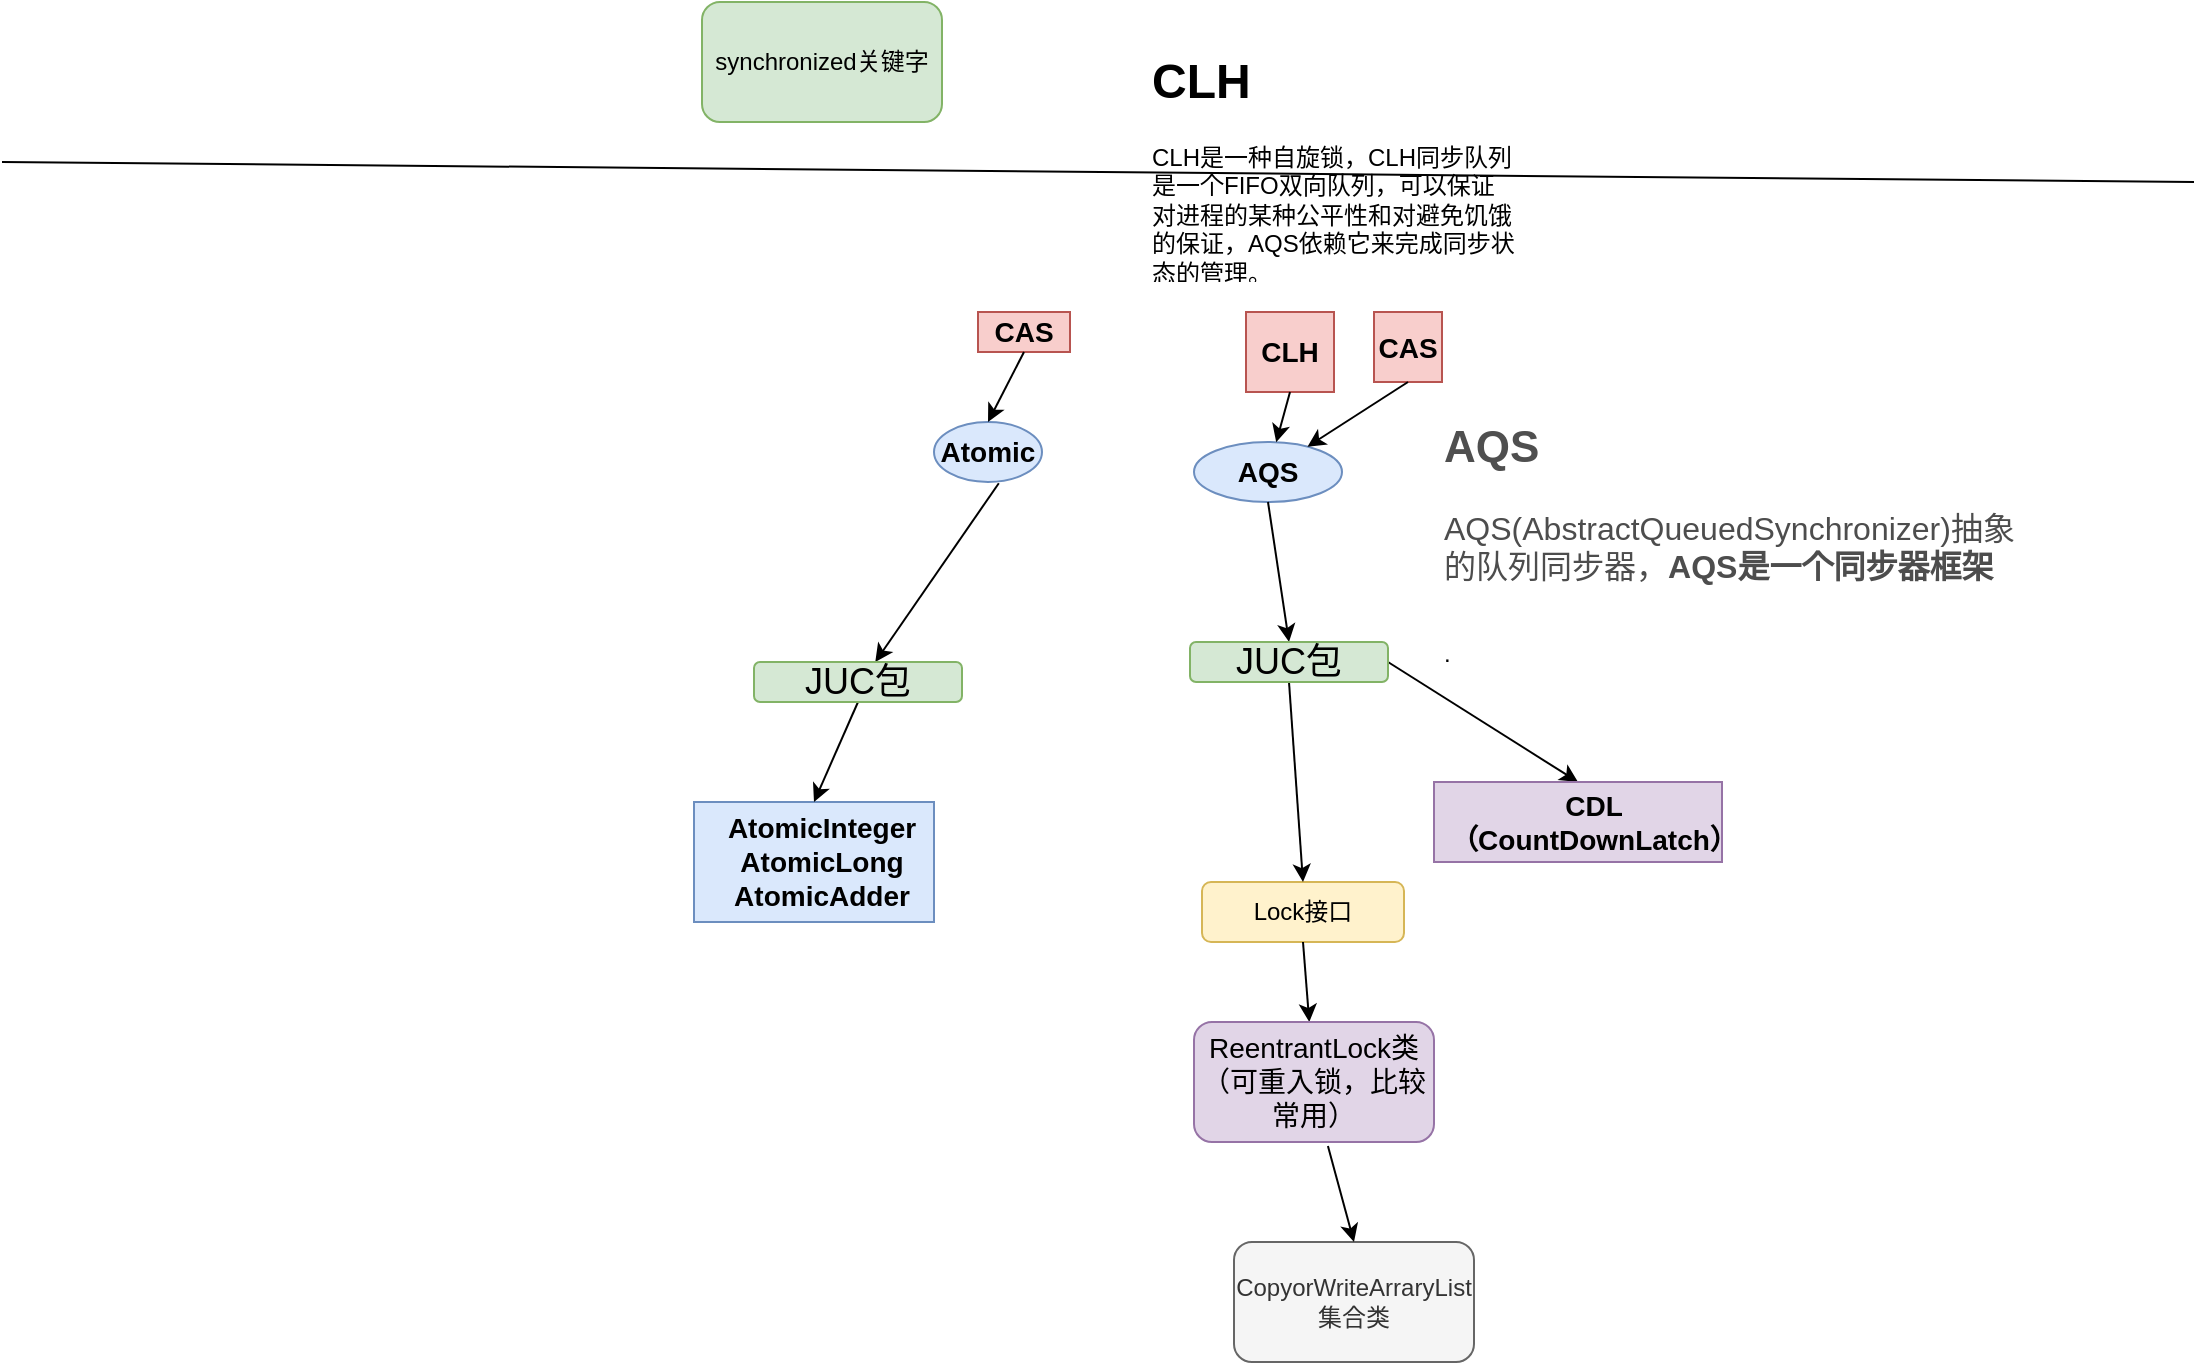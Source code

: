 <mxfile version="15.1.1" type="github">
  <diagram id="JoCSE96qot43j6E-1zWP" name="Page-1">
    <mxGraphModel dx="1609" dy="706" grid="1" gridSize="10" guides="1" tooltips="1" connect="1" arrows="1" fold="1" page="1" pageScale="1" pageWidth="827" pageHeight="1169" math="0" shadow="0">
      <root>
        <mxCell id="0" />
        <mxCell id="1" parent="0" />
        <mxCell id="6xLL_J0pHFJ2ji9zmRiA-2" value="Lock接口" style="rounded=1;whiteSpace=wrap;html=1;fillColor=#fff2cc;strokeColor=#d6b656;" parent="1" vertex="1">
          <mxGeometry x="370" y="570" width="101" height="30" as="geometry" />
        </mxCell>
        <mxCell id="6xLL_J0pHFJ2ji9zmRiA-3" value="" style="endArrow=classic;html=1;entryX=0.5;entryY=0;entryDx=0;entryDy=0;exitX=0.5;exitY=1;exitDx=0;exitDy=0;" parent="1" target="6xLL_J0pHFJ2ji9zmRiA-2" edge="1" source="BuMpBr-N4-D95elIBIf--2">
          <mxGeometry width="50" height="50" relative="1" as="geometry">
            <mxPoint x="336" y="490" as="sourcePoint" />
            <mxPoint x="456" y="430" as="targetPoint" />
          </mxGeometry>
        </mxCell>
        <mxCell id="6xLL_J0pHFJ2ji9zmRiA-4" value="CopyorWriteArraryList集合类" style="rounded=1;whiteSpace=wrap;html=1;fillColor=#f5f5f5;strokeColor=#666666;fontColor=#333333;" parent="1" vertex="1">
          <mxGeometry x="386" y="750" width="120" height="60" as="geometry" />
        </mxCell>
        <mxCell id="6xLL_J0pHFJ2ji9zmRiA-5" value="" style="endArrow=classic;html=1;entryX=0.5;entryY=0;entryDx=0;entryDy=0;exitX=0.558;exitY=1.033;exitDx=0;exitDy=0;exitPerimeter=0;" parent="1" source="6xLL_J0pHFJ2ji9zmRiA-8" target="6xLL_J0pHFJ2ji9zmRiA-4" edge="1">
          <mxGeometry width="50" height="50" relative="1" as="geometry">
            <mxPoint x="426" y="390" as="sourcePoint" />
            <mxPoint x="456" y="420" as="targetPoint" />
          </mxGeometry>
        </mxCell>
        <mxCell id="6xLL_J0pHFJ2ji9zmRiA-6" value="synchronized关键字" style="rounded=1;whiteSpace=wrap;html=1;fillColor=#d5e8d4;strokeColor=#82b366;" parent="1" vertex="1">
          <mxGeometry x="120" y="130" width="120" height="60" as="geometry" />
        </mxCell>
        <mxCell id="6xLL_J0pHFJ2ji9zmRiA-7" value="" style="endArrow=classic;html=1;exitX=0.5;exitY=1;exitDx=0;exitDy=0;" parent="1" source="6xLL_J0pHFJ2ji9zmRiA-2" target="6xLL_J0pHFJ2ji9zmRiA-8" edge="1">
          <mxGeometry width="50" height="50" relative="1" as="geometry">
            <mxPoint x="406" y="670" as="sourcePoint" />
            <mxPoint x="286" y="670" as="targetPoint" />
          </mxGeometry>
        </mxCell>
        <mxCell id="6xLL_J0pHFJ2ji9zmRiA-8" value="&lt;font style=&quot;font-size: 14px&quot;&gt;ReentrantLock类（可重入锁，比较常用）&lt;/font&gt;" style="rounded=1;whiteSpace=wrap;html=1;fillColor=#e1d5e7;strokeColor=#9673a6;" parent="1" vertex="1">
          <mxGeometry x="366" y="640" width="120" height="60" as="geometry" />
        </mxCell>
        <mxCell id="6xLL_J0pHFJ2ji9zmRiA-9" value="" style="endArrow=none;html=1;" parent="1" edge="1">
          <mxGeometry width="50" height="50" relative="1" as="geometry">
            <mxPoint x="-230" y="210" as="sourcePoint" />
            <mxPoint x="866" y="220" as="targetPoint" />
          </mxGeometry>
        </mxCell>
        <mxCell id="6xLL_J0pHFJ2ji9zmRiA-11" value="&lt;font style=&quot;font-size: 14px&quot;&gt;&lt;b&gt;Atomic&lt;/b&gt;&lt;/font&gt;" style="ellipse;whiteSpace=wrap;html=1;fillColor=#dae8fc;strokeColor=#6c8ebf;" parent="1" vertex="1">
          <mxGeometry x="236" y="340" width="54" height="30" as="geometry" />
        </mxCell>
        <mxCell id="6xLL_J0pHFJ2ji9zmRiA-13" value="&lt;font style=&quot;font-size: 14px&quot;&gt;&lt;b&gt;AQS&lt;/b&gt;&lt;/font&gt;" style="ellipse;whiteSpace=wrap;html=1;fillColor=#dae8fc;strokeColor=#6c8ebf;" parent="1" vertex="1">
          <mxGeometry x="366" y="350" width="74" height="30" as="geometry" />
        </mxCell>
        <mxCell id="6xLL_J0pHFJ2ji9zmRiA-15" value="&lt;font style=&quot;font-size: 14px&quot;&gt;&lt;b&gt;CAS&lt;/b&gt;&lt;/font&gt;" style="rounded=0;whiteSpace=wrap;html=1;fillColor=#f8cecc;strokeColor=#b85450;" parent="1" vertex="1">
          <mxGeometry x="258" y="285" width="46" height="20" as="geometry" />
        </mxCell>
        <mxCell id="6xLL_J0pHFJ2ji9zmRiA-17" value="&lt;font style=&quot;font-size: 14px&quot;&gt;&lt;b&gt;CLH&lt;/b&gt;&lt;/font&gt;" style="rounded=0;whiteSpace=wrap;html=1;fillColor=#f8cecc;strokeColor=#b85450;" parent="1" vertex="1">
          <mxGeometry x="392" y="285" width="44" height="40" as="geometry" />
        </mxCell>
        <mxCell id="6xLL_J0pHFJ2ji9zmRiA-19" value="" style="endArrow=classic;html=1;exitX=0.5;exitY=1;exitDx=0;exitDy=0;entryX=0.5;entryY=0;entryDx=0;entryDy=0;" parent="1" source="6xLL_J0pHFJ2ji9zmRiA-15" target="6xLL_J0pHFJ2ji9zmRiA-11" edge="1">
          <mxGeometry width="50" height="50" relative="1" as="geometry">
            <mxPoint x="486" y="560" as="sourcePoint" />
            <mxPoint x="536" y="510" as="targetPoint" />
          </mxGeometry>
        </mxCell>
        <mxCell id="6xLL_J0pHFJ2ji9zmRiA-20" value="" style="endArrow=classic;html=1;exitX=0.5;exitY=1;exitDx=0;exitDy=0;" parent="1" source="6xLL_J0pHFJ2ji9zmRiA-17" target="6xLL_J0pHFJ2ji9zmRiA-13" edge="1">
          <mxGeometry width="50" height="50" relative="1" as="geometry">
            <mxPoint x="486" y="560" as="sourcePoint" />
            <mxPoint x="536" y="510" as="targetPoint" />
          </mxGeometry>
        </mxCell>
        <mxCell id="6xLL_J0pHFJ2ji9zmRiA-21" value="" style="endArrow=classic;html=1;exitX=0.6;exitY=1.02;exitDx=0;exitDy=0;exitPerimeter=0;entryX=0.583;entryY=0;entryDx=0;entryDy=0;entryPerimeter=0;" parent="1" source="6xLL_J0pHFJ2ji9zmRiA-11" target="BuMpBr-N4-D95elIBIf--1" edge="1">
          <mxGeometry width="50" height="50" relative="1" as="geometry">
            <mxPoint x="486" y="560" as="sourcePoint" />
            <mxPoint x="183" y="428.98" as="targetPoint" />
          </mxGeometry>
        </mxCell>
        <mxCell id="6xLL_J0pHFJ2ji9zmRiA-22" value="" style="endArrow=classic;html=1;exitX=0.5;exitY=1;exitDx=0;exitDy=0;entryX=0.5;entryY=0;entryDx=0;entryDy=0;" parent="1" source="6xLL_J0pHFJ2ji9zmRiA-13" target="BuMpBr-N4-D95elIBIf--2" edge="1">
          <mxGeometry width="50" height="50" relative="1" as="geometry">
            <mxPoint x="486" y="560" as="sourcePoint" />
            <mxPoint x="352.96" y="431.98" as="targetPoint" />
          </mxGeometry>
        </mxCell>
        <mxCell id="6xLL_J0pHFJ2ji9zmRiA-24" value="" style="endArrow=classic;html=1;exitX=1;exitY=0.5;exitDx=0;exitDy=0;entryX=0.5;entryY=0;entryDx=0;entryDy=0;" parent="1" source="BuMpBr-N4-D95elIBIf--2" target="6xLL_J0pHFJ2ji9zmRiA-25" edge="1">
          <mxGeometry width="50" height="50" relative="1" as="geometry">
            <mxPoint x="476" y="490" as="sourcePoint" />
            <mxPoint x="426" y="460" as="targetPoint" />
          </mxGeometry>
        </mxCell>
        <mxCell id="6xLL_J0pHFJ2ji9zmRiA-25" value="" style="rounded=0;whiteSpace=wrap;html=1;fillColor=#e1d5e7;strokeColor=#9673a6;" parent="1" vertex="1">
          <mxGeometry x="486" y="520" width="144" height="40" as="geometry" />
        </mxCell>
        <mxCell id="6xLL_J0pHFJ2ji9zmRiA-26" value="&lt;font style=&quot;font-size: 14px&quot;&gt;&lt;b&gt;CDL（CountDownLatch）&lt;/b&gt;&lt;/font&gt;" style="text;html=1;strokeColor=none;fillColor=none;align=center;verticalAlign=middle;whiteSpace=wrap;rounded=0;" parent="1" vertex="1">
          <mxGeometry x="506" y="530" width="120" height="20" as="geometry" />
        </mxCell>
        <mxCell id="6xLL_J0pHFJ2ji9zmRiA-29" value="" style="rounded=0;whiteSpace=wrap;html=1;fillColor=#dae8fc;strokeColor=#6c8ebf;" parent="1" vertex="1">
          <mxGeometry x="116" y="530" width="120" height="60" as="geometry" />
        </mxCell>
        <mxCell id="6xLL_J0pHFJ2ji9zmRiA-31" value="&lt;b style=&quot;font-size: 14px&quot;&gt;AtomicInteger&lt;br&gt;AtomicLong&lt;br&gt;AtomicAdder&lt;/b&gt;" style="text;html=1;strokeColor=none;fillColor=none;align=center;verticalAlign=middle;whiteSpace=wrap;rounded=0;" parent="1" vertex="1">
          <mxGeometry x="160" y="550" width="40" height="20" as="geometry" />
        </mxCell>
        <mxCell id="6xLL_J0pHFJ2ji9zmRiA-32" value="" style="endArrow=classic;html=1;entryX=0.5;entryY=0;entryDx=0;entryDy=0;exitX=0.5;exitY=1;exitDx=0;exitDy=0;" parent="1" target="6xLL_J0pHFJ2ji9zmRiA-29" edge="1" source="BuMpBr-N4-D95elIBIf--1">
          <mxGeometry width="50" height="50" relative="1" as="geometry">
            <mxPoint x="116" y="470" as="sourcePoint" />
            <mxPoint x="336" y="380" as="targetPoint" />
          </mxGeometry>
        </mxCell>
        <mxCell id="BuMpBr-N4-D95elIBIf--1" value="&lt;font style=&quot;font-size: 18px&quot;&gt;JUC包&lt;/font&gt;" style="rounded=1;whiteSpace=wrap;html=1;fillColor=#d5e8d4;strokeColor=#82b366;" vertex="1" parent="1">
          <mxGeometry x="146" y="460" width="104" height="20" as="geometry" />
        </mxCell>
        <mxCell id="BuMpBr-N4-D95elIBIf--2" value="&lt;span style=&quot;font-size: 18px&quot;&gt;JUC包&lt;/span&gt;" style="rounded=1;whiteSpace=wrap;html=1;fillColor=#d5e8d4;strokeColor=#82b366;" vertex="1" parent="1">
          <mxGeometry x="364" y="450" width="99" height="20" as="geometry" />
        </mxCell>
        <mxCell id="BuMpBr-N4-D95elIBIf--6" value="&lt;font style=&quot;font-size: 14px&quot;&gt;&lt;b&gt;CAS&lt;/b&gt;&lt;/font&gt;" style="rounded=0;whiteSpace=wrap;html=1;fillColor=#f8cecc;strokeColor=#b85450;" vertex="1" parent="1">
          <mxGeometry x="456" y="285" width="34" height="35" as="geometry" />
        </mxCell>
        <mxCell id="BuMpBr-N4-D95elIBIf--7" value="" style="endArrow=classic;html=1;exitX=0.5;exitY=1;exitDx=0;exitDy=0;" edge="1" parent="1" source="BuMpBr-N4-D95elIBIf--6" target="6xLL_J0pHFJ2ji9zmRiA-13">
          <mxGeometry width="50" height="50" relative="1" as="geometry">
            <mxPoint x="480" y="330" as="sourcePoint" />
            <mxPoint x="480" y="360" as="targetPoint" />
          </mxGeometry>
        </mxCell>
        <mxCell id="BuMpBr-N4-D95elIBIf--12" value="&lt;h1&gt;CLH&lt;/h1&gt;&lt;p&gt;CLH是一种自旋锁，CLH同步队列是一个FIFO双向队列，可以保证对进程的某种公平性和对避免饥饿的保证，AQS依赖它来完成同步状态的管理。&lt;/p&gt;" style="text;html=1;strokeColor=none;fillColor=none;spacing=5;spacingTop=-20;whiteSpace=wrap;overflow=hidden;rounded=0;" vertex="1" parent="1">
          <mxGeometry x="340" y="150" width="190" height="120" as="geometry" />
        </mxCell>
        <mxCell id="BuMpBr-N4-D95elIBIf--14" value="&lt;h2 style=&quot;box-sizing: border-box ; outline: 0px ; margin: 8px 0px 16px ; padding: 0px ; font-family: &amp;#34;pingfang sc&amp;#34; , &amp;#34;microsoft yahei&amp;#34; , &amp;#34;simhei&amp;#34; , &amp;#34;arial&amp;#34; , &amp;#34;simsun&amp;#34; ; font-size: 22px ; color: rgb(79 , 79 , 79) ; line-height: 30px ; overflow-wrap: break-word ; background-color: rgb(255 , 255 , 255)&quot;&gt;AQS&lt;/h2&gt;&lt;span style=&quot;color: rgb(77 , 77 , 77) ; font-family: , &amp;#34;sf ui text&amp;#34; , &amp;#34;arial&amp;#34; , &amp;#34;pingfang sc&amp;#34; , &amp;#34;hiragino sans gb&amp;#34; , &amp;#34;microsoft yahei&amp;#34; , &amp;#34;wenquanyi micro hei&amp;#34; , sans-serif ; font-size: 16px ; background-color: rgb(255 , 255 , 255)&quot;&gt;AQS(AbstractQueuedSynchronizer)抽象的队列同步器，&lt;/span&gt;&lt;span style=&quot;box-sizing: border-box ; outline: 0px ; font-weight: 700 ; overflow-wrap: break-word ; color: rgb(77 , 77 , 77) ; font-family: , &amp;#34;sf ui text&amp;#34; , &amp;#34;arial&amp;#34; , &amp;#34;pingfang sc&amp;#34; , &amp;#34;hiragino sans gb&amp;#34; , &amp;#34;microsoft yahei&amp;#34; , &amp;#34;wenquanyi micro hei&amp;#34; , sans-serif ; font-size: 16px ; background-color: rgb(255 , 255 , 255)&quot;&gt;AQS是一个同步器框架&lt;/span&gt;&lt;h1&gt;&lt;span style=&quot;font-size: 12px ; font-weight: normal&quot;&gt;.&lt;/span&gt;&lt;br&gt;&lt;/h1&gt;" style="text;html=1;strokeColor=none;fillColor=none;spacing=5;spacingTop=-20;whiteSpace=wrap;overflow=hidden;rounded=0;" vertex="1" parent="1">
          <mxGeometry x="486" y="340" width="294" height="120" as="geometry" />
        </mxCell>
      </root>
    </mxGraphModel>
  </diagram>
</mxfile>
